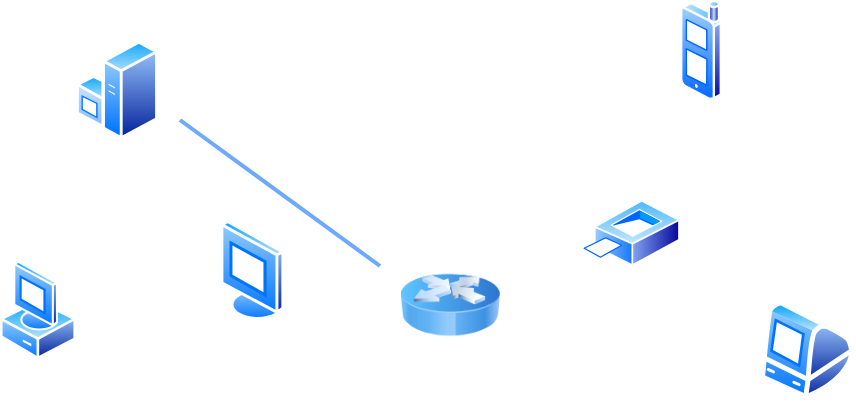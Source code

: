 <mxfile version="28.0.4">
  <diagram name="Page-1" id="8UNHcUhzyxLPjUvCq1oB">
    <mxGraphModel dx="651" dy="396" grid="1" gridSize="10" guides="1" tooltips="1" connect="1" arrows="1" fold="1" page="1" pageScale="1" pageWidth="827" pageHeight="1169" math="0" shadow="0">
      <root>
        <mxCell id="0" />
        <mxCell id="1" parent="0" />
        <mxCell id="ThcZLNKkvUrhhi-cP0r4-3" value="" style="image;html=1;image=img/lib/clip_art/networking/Router_Icon_128x128.png" vertex="1" parent="1">
          <mxGeometry x="290" y="295" width="50" height="35" as="geometry" />
        </mxCell>
        <mxCell id="ThcZLNKkvUrhhi-cP0r4-4" value="" style="image;aspect=fixed;perimeter=ellipsePerimeter;html=1;align=center;shadow=0;dashed=0;spacingTop=3;image=img/lib/active_directory/vista_terminal.svg;" vertex="1" parent="1">
          <mxGeometry x="200" y="270" width="32.5" height="50" as="geometry" />
        </mxCell>
        <mxCell id="ThcZLNKkvUrhhi-cP0r4-5" value="" style="image;aspect=fixed;perimeter=ellipsePerimeter;html=1;align=center;shadow=0;dashed=0;spacingTop=3;image=img/lib/active_directory/vista_client.svg;" vertex="1" parent="1">
          <mxGeometry x="90" y="290" width="38" height="50" as="geometry" />
        </mxCell>
        <mxCell id="ThcZLNKkvUrhhi-cP0r4-6" value="" style="image;aspect=fixed;perimeter=ellipsePerimeter;html=1;align=center;shadow=0;dashed=0;spacingTop=3;image=img/lib/active_directory/windows_server.svg;" vertex="1" parent="1">
          <mxGeometry x="128" y="180" width="41" height="50" as="geometry" />
        </mxCell>
        <mxCell id="ThcZLNKkvUrhhi-cP0r4-7" value="" style="image;aspect=fixed;perimeter=ellipsePerimeter;html=1;align=center;shadow=0;dashed=0;spacingTop=3;image=img/lib/active_directory/mac_client.svg;" vertex="1" parent="1">
          <mxGeometry x="470" y="310" width="47" height="50" as="geometry" />
        </mxCell>
        <mxCell id="ThcZLNKkvUrhhi-cP0r4-8" value="" style="image;aspect=fixed;perimeter=ellipsePerimeter;html=1;align=center;shadow=0;dashed=0;spacingTop=3;image=img/lib/active_directory/printer.svg;" vertex="1" parent="1">
          <mxGeometry x="380" y="260" width="50" height="33" as="geometry" />
        </mxCell>
        <mxCell id="ThcZLNKkvUrhhi-cP0r4-9" value="" style="image;aspect=fixed;perimeter=ellipsePerimeter;html=1;align=center;shadow=0;dashed=0;spacingTop=3;image=img/lib/active_directory/cell_phone.svg;" vertex="1" parent="1">
          <mxGeometry x="430" y="160" width="21" height="50" as="geometry" />
        </mxCell>
        <mxCell id="ThcZLNKkvUrhhi-cP0r4-11" value="" style="endArrow=none;html=1;rounded=0;strokeColor=light-dark(#6EA9FC,#EDEDED);strokeWidth=2;" edge="1" parent="1">
          <mxGeometry width="50" height="50" relative="1" as="geometry">
            <mxPoint x="180" y="220" as="sourcePoint" />
            <mxPoint x="280" y="293" as="targetPoint" />
          </mxGeometry>
        </mxCell>
      </root>
    </mxGraphModel>
  </diagram>
</mxfile>
